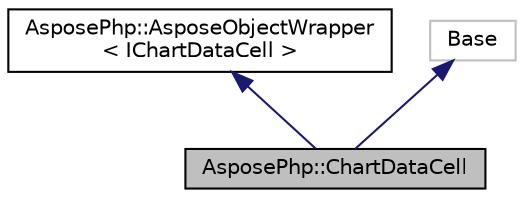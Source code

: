 digraph "AsposePhp::ChartDataCell"
{
 // LATEX_PDF_SIZE
  edge [fontname="Helvetica",fontsize="10",labelfontname="Helvetica",labelfontsize="10"];
  node [fontname="Helvetica",fontsize="10",shape=record];
  Node1 [label="AsposePhp::ChartDataCell",height=0.2,width=0.4,color="black", fillcolor="grey75", style="filled", fontcolor="black",tooltip=" "];
  Node2 -> Node1 [dir="back",color="midnightblue",fontsize="10",style="solid",fontname="Helvetica"];
  Node2 [label="AsposePhp::AsposeObjectWrapper\l\< IChartDataCell \>",height=0.2,width=0.4,color="black", fillcolor="white", style="filled",URL="$class_aspose_php_1_1_aspose_object_wrapper.html",tooltip=" "];
  Node3 -> Node1 [dir="back",color="midnightblue",fontsize="10",style="solid",fontname="Helvetica"];
  Node3 [label="Base",height=0.2,width=0.4,color="grey75", fillcolor="white", style="filled",tooltip=" "];
}
